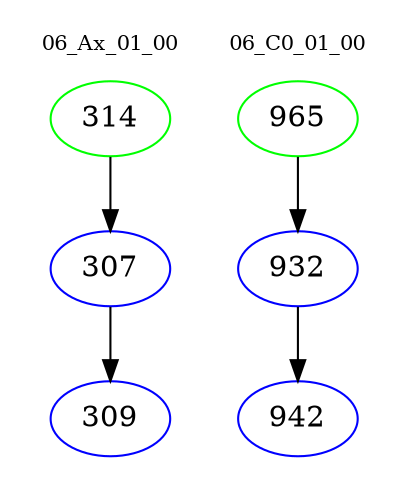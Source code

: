 digraph{
subgraph cluster_0 {
color = white
label = "06_Ax_01_00";
fontsize=10;
T0_314 [label="314", color="green"]
T0_314 -> T0_307 [color="black"]
T0_307 [label="307", color="blue"]
T0_307 -> T0_309 [color="black"]
T0_309 [label="309", color="blue"]
}
subgraph cluster_1 {
color = white
label = "06_C0_01_00";
fontsize=10;
T1_965 [label="965", color="green"]
T1_965 -> T1_932 [color="black"]
T1_932 [label="932", color="blue"]
T1_932 -> T1_942 [color="black"]
T1_942 [label="942", color="blue"]
}
}

